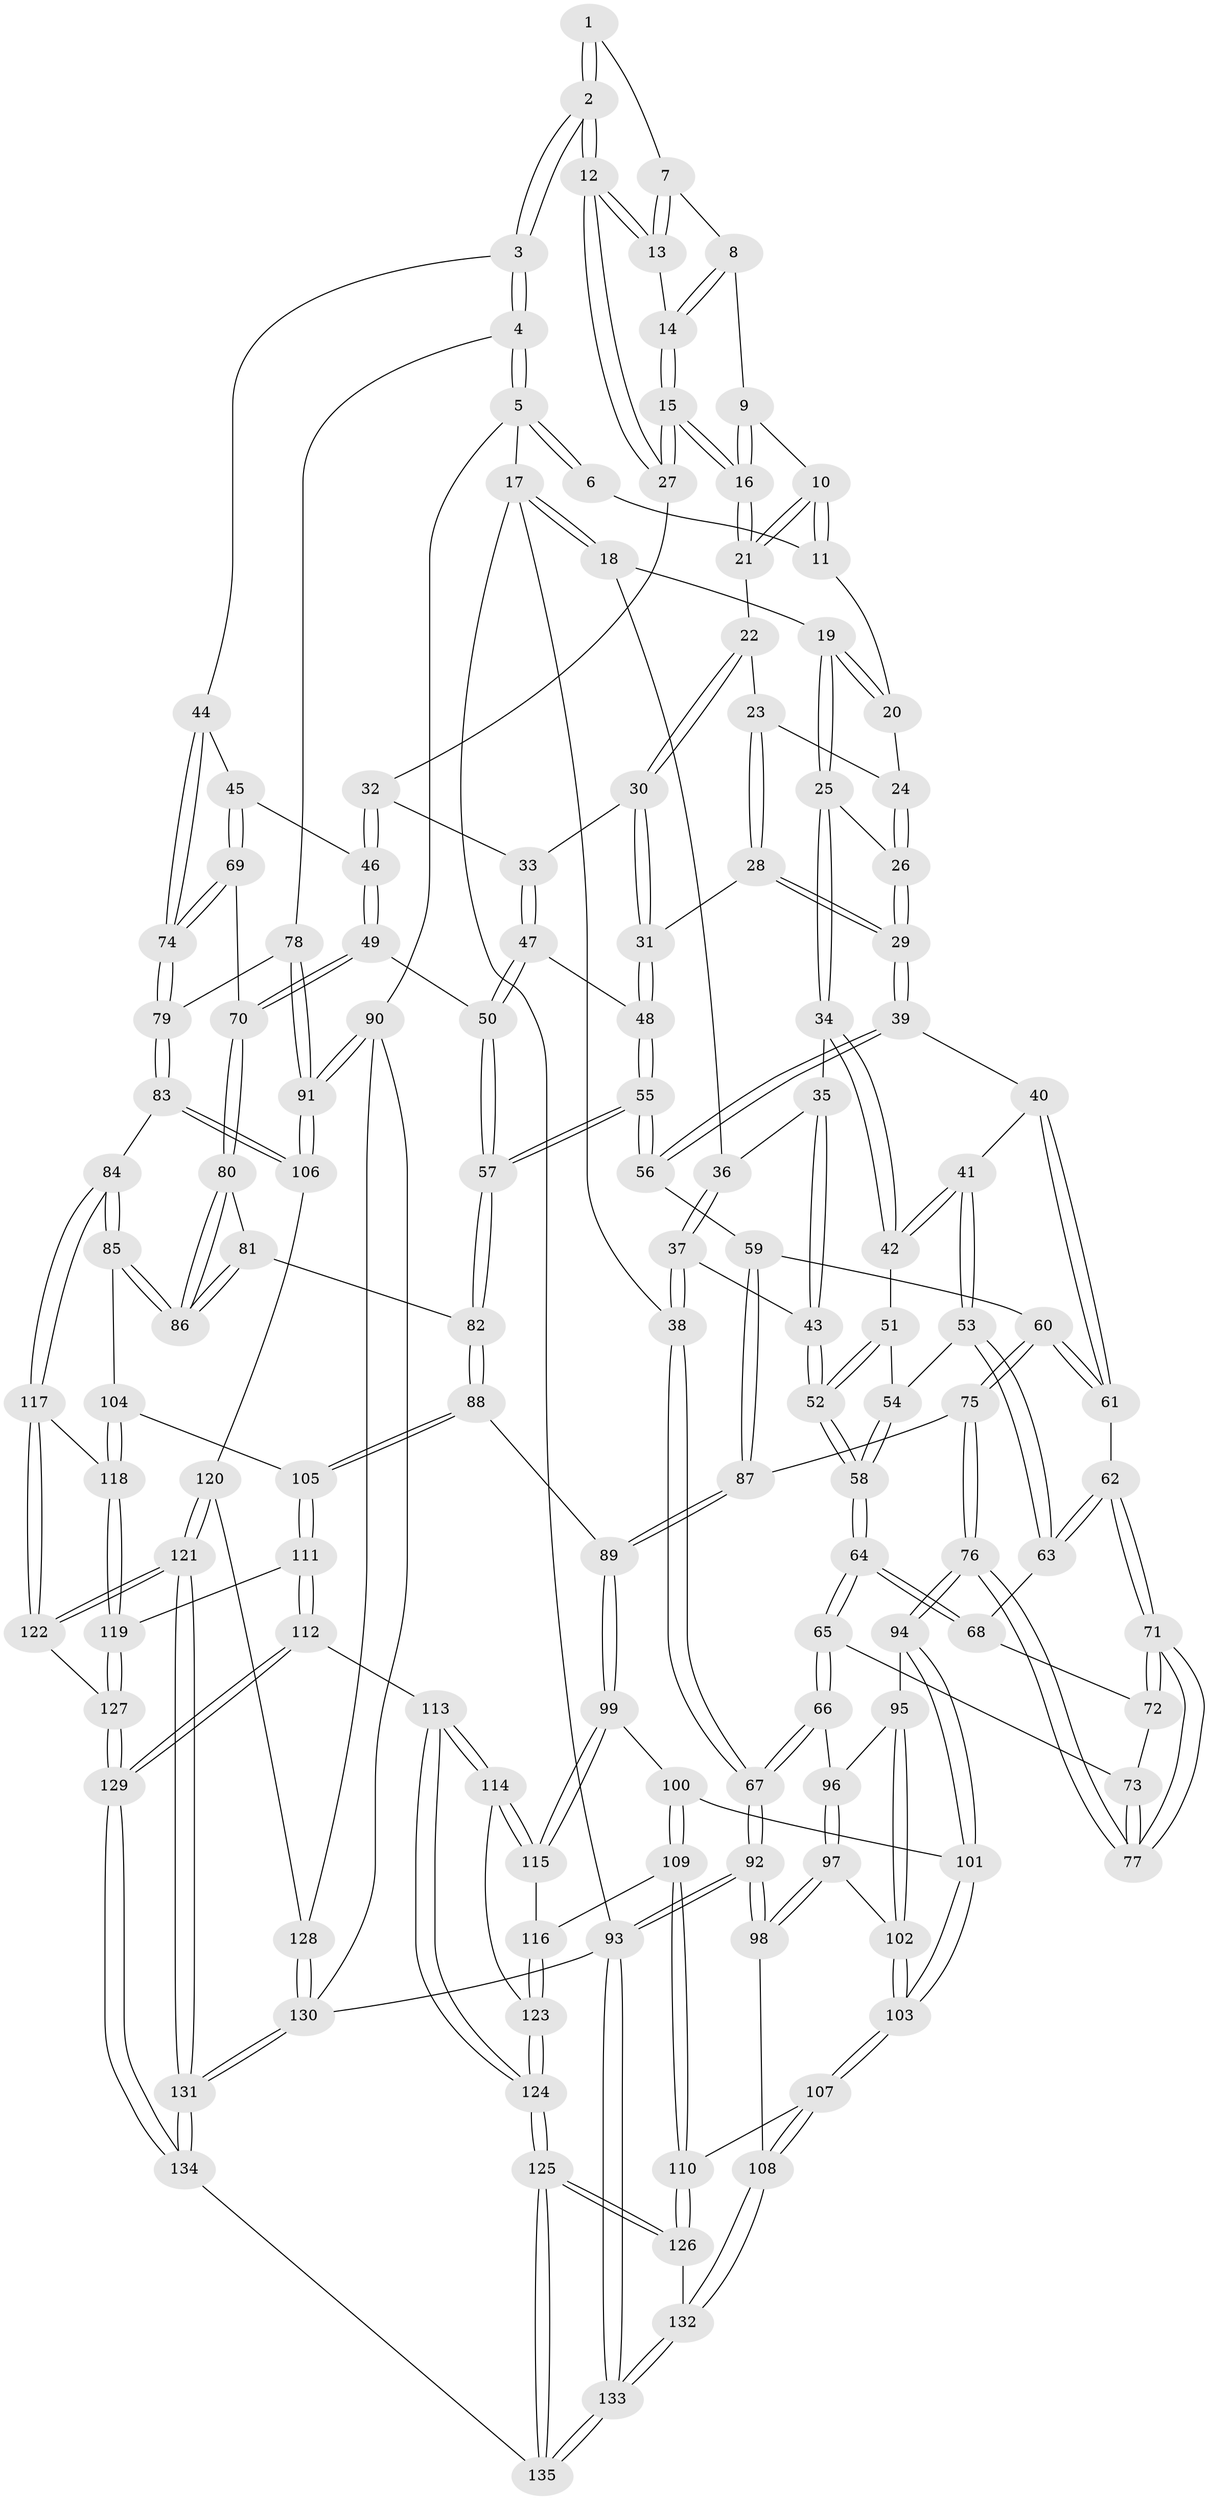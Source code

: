 // Generated by graph-tools (version 1.1) at 2025/38/03/09/25 02:38:27]
// undirected, 135 vertices, 334 edges
graph export_dot {
graph [start="1"]
  node [color=gray90,style=filled];
  1 [pos="+0.7688112199490004+0.027944779563222437"];
  2 [pos="+0.9594537913721725+0.1437579928335558"];
  3 [pos="+1+0.1573677663380084"];
  4 [pos="+1+0.08596934630349709"];
  5 [pos="+1+0"];
  6 [pos="+0.761885901150877+0"];
  7 [pos="+0.7384305696563124+0.03493631630835945"];
  8 [pos="+0.7139645980089436+0.029229236619889982"];
  9 [pos="+0.7018698188904786+0.016835244104631386"];
  10 [pos="+0.5764391174647433+0"];
  11 [pos="+0.5622314720131059+0"];
  12 [pos="+0.9281694617387551+0.1430230060502869"];
  13 [pos="+0.7532110105719195+0.0770037373422544"];
  14 [pos="+0.7127177384700975+0.0871149280427366"];
  15 [pos="+0.6780134967703502+0.13961665675535523"];
  16 [pos="+0.6589503479401391+0.12029604447284171"];
  17 [pos="+0+0"];
  18 [pos="+0+0"];
  19 [pos="+0.02554901516053906+0"];
  20 [pos="+0.41129387726363487+0"];
  21 [pos="+0.5849211606562863+0.061589959938555996"];
  22 [pos="+0.5477690431645593+0.10697904277353884"];
  23 [pos="+0.4365941184147828+0.0817918271283469"];
  24 [pos="+0.3925549135037598+0.0005176083670182231"];
  25 [pos="+0.2635848684038479+0.1275849356378135"];
  26 [pos="+0.32226223492749556+0.10413666184012912"];
  27 [pos="+0.6880728877294883+0.1657234811916334"];
  28 [pos="+0.431913991182658+0.20566584789271747"];
  29 [pos="+0.42356241404535194+0.21088809568133965"];
  30 [pos="+0.5422252609660148+0.1298228786302858"];
  31 [pos="+0.4976226972720725+0.2007622149588654"];
  32 [pos="+0.6785461619580286+0.18650117123468532"];
  33 [pos="+0.6366245884988191+0.20672406479325042"];
  34 [pos="+0.2314040962035901+0.18612685659475242"];
  35 [pos="+0.1558943083830364+0.15735415939191372"];
  36 [pos="+0.12703855237093958+0.11705581457959459"];
  37 [pos="+0+0.24782270433259126"];
  38 [pos="+0+0.22096160859384464"];
  39 [pos="+0.3996965707934035+0.24586552349759325"];
  40 [pos="+0.3548039611430445+0.26374621840439194"];
  41 [pos="+0.30595895022554725+0.26299185912865114"];
  42 [pos="+0.23301311259091256+0.19204520906831687"];
  43 [pos="+0.036471693797234965+0.2607425474827113"];
  44 [pos="+1+0.19161732564091558"];
  45 [pos="+0.8856061439353952+0.2697288246042667"];
  46 [pos="+0.7048027820033218+0.2424848697272901"];
  47 [pos="+0.6033018790344024+0.2384455488500052"];
  48 [pos="+0.5469011558612951+0.243264993354748"];
  49 [pos="+0.6945021018170618+0.36284440416906566"];
  50 [pos="+0.6521932397828234+0.3586004901646621"];
  51 [pos="+0.23119676122988894+0.19423583995576635"];
  52 [pos="+0.10692794782432508+0.30679305598202533"];
  53 [pos="+0.26933088660029786+0.332071833561905"];
  54 [pos="+0.19523989225490415+0.3162883493510287"];
  55 [pos="+0.5175359611861697+0.4059468264833147"];
  56 [pos="+0.5121241885507545+0.4051190513124155"];
  57 [pos="+0.5184006911032091+0.40645946970834496"];
  58 [pos="+0.12290958090657078+0.3352711284935661"];
  59 [pos="+0.5004896268169579+0.40870375461282304"];
  60 [pos="+0.41006292844477277+0.40970852828705856"];
  61 [pos="+0.3708729113275858+0.3819746003426085"];
  62 [pos="+0.2959245389987008+0.39750396628563034"];
  63 [pos="+0.267900457009837+0.35572880280817204"];
  64 [pos="+0.12744947953494565+0.371710804498494"];
  65 [pos="+0.07715582718146813+0.48618250241460353"];
  66 [pos="+0.07090619154063099+0.48981456658415023"];
  67 [pos="+0+0.48974447988292186"];
  68 [pos="+0.20603543094324442+0.3894210993879153"];
  69 [pos="+0.7516012519180723+0.39542590060268906"];
  70 [pos="+0.74630762655138+0.3953915778130204"];
  71 [pos="+0.28436770203634754+0.5113414282254058"];
  72 [pos="+0.2119985017545135+0.41127214364071407"];
  73 [pos="+0.15178219993285455+0.49713570621937736"];
  74 [pos="+0.874000843008209+0.5379566330094642"];
  75 [pos="+0.2952970724261541+0.5380669306577168"];
  76 [pos="+0.2888365335762744+0.5384206900589743"];
  77 [pos="+0.28737800194851654+0.5366670787090773"];
  78 [pos="+1+0.1397086857006334"];
  79 [pos="+0.8823881717649239+0.5647247209427959"];
  80 [pos="+0.7123549891683885+0.4495001247406911"];
  81 [pos="+0.5914447768756168+0.5665182485790418"];
  82 [pos="+0.5790698633658798+0.5664420987414165"];
  83 [pos="+0.899254130824631+0.633223203331185"];
  84 [pos="+0.7968314158885992+0.6615176035921234"];
  85 [pos="+0.7689727367051264+0.648713721443039"];
  86 [pos="+0.7575953891749496+0.6415581688674685"];
  87 [pos="+0.37779023366682624+0.5601371933948129"];
  88 [pos="+0.5172077469401064+0.6336218314130332"];
  89 [pos="+0.48246041145362645+0.6396664000015042"];
  90 [pos="+1+0.9172002972867674"];
  91 [pos="+1+0.6436226999221664"];
  92 [pos="+0+0.6895574798346352"];
  93 [pos="+0+1"];
  94 [pos="+0.28176388877465164+0.5570019787651436"];
  95 [pos="+0.21228130493905+0.6060805483301074"];
  96 [pos="+0.0889776908172154+0.543769930500266"];
  97 [pos="+0.10491487956734079+0.6146978251195739"];
  98 [pos="+0.005931605702247787+0.7175833164356105"];
  99 [pos="+0.4435387391131553+0.6862060378633345"];
  100 [pos="+0.309254551256027+0.6867023764059934"];
  101 [pos="+0.2919999228115925+0.6475321040959052"];
  102 [pos="+0.1661408979205898+0.6501835333336604"];
  103 [pos="+0.1731816554690138+0.7135706869764551"];
  104 [pos="+0.578420389541357+0.7306604628607363"];
  105 [pos="+0.5715807251924279+0.7311607414908419"];
  106 [pos="+0.9488650255708195+0.6543180787728289"];
  107 [pos="+0.16002529178029534+0.8006252446561433"];
  108 [pos="+0.15757414872318848+0.8017571311054278"];
  109 [pos="+0.28740793507068946+0.7631139850571886"];
  110 [pos="+0.20174154080305445+0.8050203500472402"];
  111 [pos="+0.5696957954340429+0.83206887879426"];
  112 [pos="+0.5362033077157973+0.880829132244124"];
  113 [pos="+0.4795948519534759+0.8767483982252208"];
  114 [pos="+0.4354586856602778+0.7843461750546286"];
  115 [pos="+0.42940244990877274+0.7399804810009691"];
  116 [pos="+0.29967435318899227+0.7677625505592747"];
  117 [pos="+0.7699049751994641+0.7112050954803713"];
  118 [pos="+0.7318261217688805+0.7565846499702509"];
  119 [pos="+0.7069017801569691+0.8124696176358662"];
  120 [pos="+0.9097685826538087+0.8429821122787102"];
  121 [pos="+0.8414699287847887+0.9124931652282035"];
  122 [pos="+0.8340805832477645+0.9078909103994277"];
  123 [pos="+0.34298020597763346+0.8092310322749674"];
  124 [pos="+0.3769945295221989+0.9376871042284493"];
  125 [pos="+0.3525352009377523+0.9639299222274975"];
  126 [pos="+0.32971897364427577+0.94565874268338"];
  127 [pos="+0.7300666318564188+0.875393776516611"];
  128 [pos="+0.9721833679706767+0.8893330393403528"];
  129 [pos="+0.6222357316689383+1"];
  130 [pos="+0.8950316812232254+1"];
  131 [pos="+0.8863445944772862+1"];
  132 [pos="+0.0962258564970588+0.9313989984180313"];
  133 [pos="+0+1"];
  134 [pos="+0.6593069351871619+1"];
  135 [pos="+0.31814348515945673+1"];
  1 -- 2;
  1 -- 2;
  1 -- 7;
  2 -- 3;
  2 -- 3;
  2 -- 12;
  2 -- 12;
  3 -- 4;
  3 -- 4;
  3 -- 44;
  4 -- 5;
  4 -- 5;
  4 -- 78;
  5 -- 6;
  5 -- 6;
  5 -- 17;
  5 -- 90;
  6 -- 11;
  7 -- 8;
  7 -- 13;
  7 -- 13;
  8 -- 9;
  8 -- 14;
  8 -- 14;
  9 -- 10;
  9 -- 16;
  9 -- 16;
  10 -- 11;
  10 -- 11;
  10 -- 21;
  10 -- 21;
  11 -- 20;
  12 -- 13;
  12 -- 13;
  12 -- 27;
  12 -- 27;
  13 -- 14;
  14 -- 15;
  14 -- 15;
  15 -- 16;
  15 -- 16;
  15 -- 27;
  15 -- 27;
  16 -- 21;
  16 -- 21;
  17 -- 18;
  17 -- 18;
  17 -- 38;
  17 -- 93;
  18 -- 19;
  18 -- 36;
  19 -- 20;
  19 -- 20;
  19 -- 25;
  19 -- 25;
  20 -- 24;
  21 -- 22;
  22 -- 23;
  22 -- 30;
  22 -- 30;
  23 -- 24;
  23 -- 28;
  23 -- 28;
  24 -- 26;
  24 -- 26;
  25 -- 26;
  25 -- 34;
  25 -- 34;
  26 -- 29;
  26 -- 29;
  27 -- 32;
  28 -- 29;
  28 -- 29;
  28 -- 31;
  29 -- 39;
  29 -- 39;
  30 -- 31;
  30 -- 31;
  30 -- 33;
  31 -- 48;
  31 -- 48;
  32 -- 33;
  32 -- 46;
  32 -- 46;
  33 -- 47;
  33 -- 47;
  34 -- 35;
  34 -- 42;
  34 -- 42;
  35 -- 36;
  35 -- 43;
  35 -- 43;
  36 -- 37;
  36 -- 37;
  37 -- 38;
  37 -- 38;
  37 -- 43;
  38 -- 67;
  38 -- 67;
  39 -- 40;
  39 -- 56;
  39 -- 56;
  40 -- 41;
  40 -- 61;
  40 -- 61;
  41 -- 42;
  41 -- 42;
  41 -- 53;
  41 -- 53;
  42 -- 51;
  43 -- 52;
  43 -- 52;
  44 -- 45;
  44 -- 74;
  44 -- 74;
  45 -- 46;
  45 -- 69;
  45 -- 69;
  46 -- 49;
  46 -- 49;
  47 -- 48;
  47 -- 50;
  47 -- 50;
  48 -- 55;
  48 -- 55;
  49 -- 50;
  49 -- 70;
  49 -- 70;
  50 -- 57;
  50 -- 57;
  51 -- 52;
  51 -- 52;
  51 -- 54;
  52 -- 58;
  52 -- 58;
  53 -- 54;
  53 -- 63;
  53 -- 63;
  54 -- 58;
  54 -- 58;
  55 -- 56;
  55 -- 56;
  55 -- 57;
  55 -- 57;
  56 -- 59;
  57 -- 82;
  57 -- 82;
  58 -- 64;
  58 -- 64;
  59 -- 60;
  59 -- 87;
  59 -- 87;
  60 -- 61;
  60 -- 61;
  60 -- 75;
  60 -- 75;
  61 -- 62;
  62 -- 63;
  62 -- 63;
  62 -- 71;
  62 -- 71;
  63 -- 68;
  64 -- 65;
  64 -- 65;
  64 -- 68;
  64 -- 68;
  65 -- 66;
  65 -- 66;
  65 -- 73;
  66 -- 67;
  66 -- 67;
  66 -- 96;
  67 -- 92;
  67 -- 92;
  68 -- 72;
  69 -- 70;
  69 -- 74;
  69 -- 74;
  70 -- 80;
  70 -- 80;
  71 -- 72;
  71 -- 72;
  71 -- 77;
  71 -- 77;
  72 -- 73;
  73 -- 77;
  73 -- 77;
  74 -- 79;
  74 -- 79;
  75 -- 76;
  75 -- 76;
  75 -- 87;
  76 -- 77;
  76 -- 77;
  76 -- 94;
  76 -- 94;
  78 -- 79;
  78 -- 91;
  78 -- 91;
  79 -- 83;
  79 -- 83;
  80 -- 81;
  80 -- 86;
  80 -- 86;
  81 -- 82;
  81 -- 86;
  81 -- 86;
  82 -- 88;
  82 -- 88;
  83 -- 84;
  83 -- 106;
  83 -- 106;
  84 -- 85;
  84 -- 85;
  84 -- 117;
  84 -- 117;
  85 -- 86;
  85 -- 86;
  85 -- 104;
  87 -- 89;
  87 -- 89;
  88 -- 89;
  88 -- 105;
  88 -- 105;
  89 -- 99;
  89 -- 99;
  90 -- 91;
  90 -- 91;
  90 -- 128;
  90 -- 130;
  91 -- 106;
  91 -- 106;
  92 -- 93;
  92 -- 93;
  92 -- 98;
  92 -- 98;
  93 -- 133;
  93 -- 133;
  93 -- 130;
  94 -- 95;
  94 -- 101;
  94 -- 101;
  95 -- 96;
  95 -- 102;
  95 -- 102;
  96 -- 97;
  96 -- 97;
  97 -- 98;
  97 -- 98;
  97 -- 102;
  98 -- 108;
  99 -- 100;
  99 -- 115;
  99 -- 115;
  100 -- 101;
  100 -- 109;
  100 -- 109;
  101 -- 103;
  101 -- 103;
  102 -- 103;
  102 -- 103;
  103 -- 107;
  103 -- 107;
  104 -- 105;
  104 -- 118;
  104 -- 118;
  105 -- 111;
  105 -- 111;
  106 -- 120;
  107 -- 108;
  107 -- 108;
  107 -- 110;
  108 -- 132;
  108 -- 132;
  109 -- 110;
  109 -- 110;
  109 -- 116;
  110 -- 126;
  110 -- 126;
  111 -- 112;
  111 -- 112;
  111 -- 119;
  112 -- 113;
  112 -- 129;
  112 -- 129;
  113 -- 114;
  113 -- 114;
  113 -- 124;
  113 -- 124;
  114 -- 115;
  114 -- 115;
  114 -- 123;
  115 -- 116;
  116 -- 123;
  116 -- 123;
  117 -- 118;
  117 -- 122;
  117 -- 122;
  118 -- 119;
  118 -- 119;
  119 -- 127;
  119 -- 127;
  120 -- 121;
  120 -- 121;
  120 -- 128;
  121 -- 122;
  121 -- 122;
  121 -- 131;
  121 -- 131;
  122 -- 127;
  123 -- 124;
  123 -- 124;
  124 -- 125;
  124 -- 125;
  125 -- 126;
  125 -- 126;
  125 -- 135;
  125 -- 135;
  126 -- 132;
  127 -- 129;
  127 -- 129;
  128 -- 130;
  128 -- 130;
  129 -- 134;
  129 -- 134;
  130 -- 131;
  130 -- 131;
  131 -- 134;
  131 -- 134;
  132 -- 133;
  132 -- 133;
  133 -- 135;
  133 -- 135;
  134 -- 135;
}
